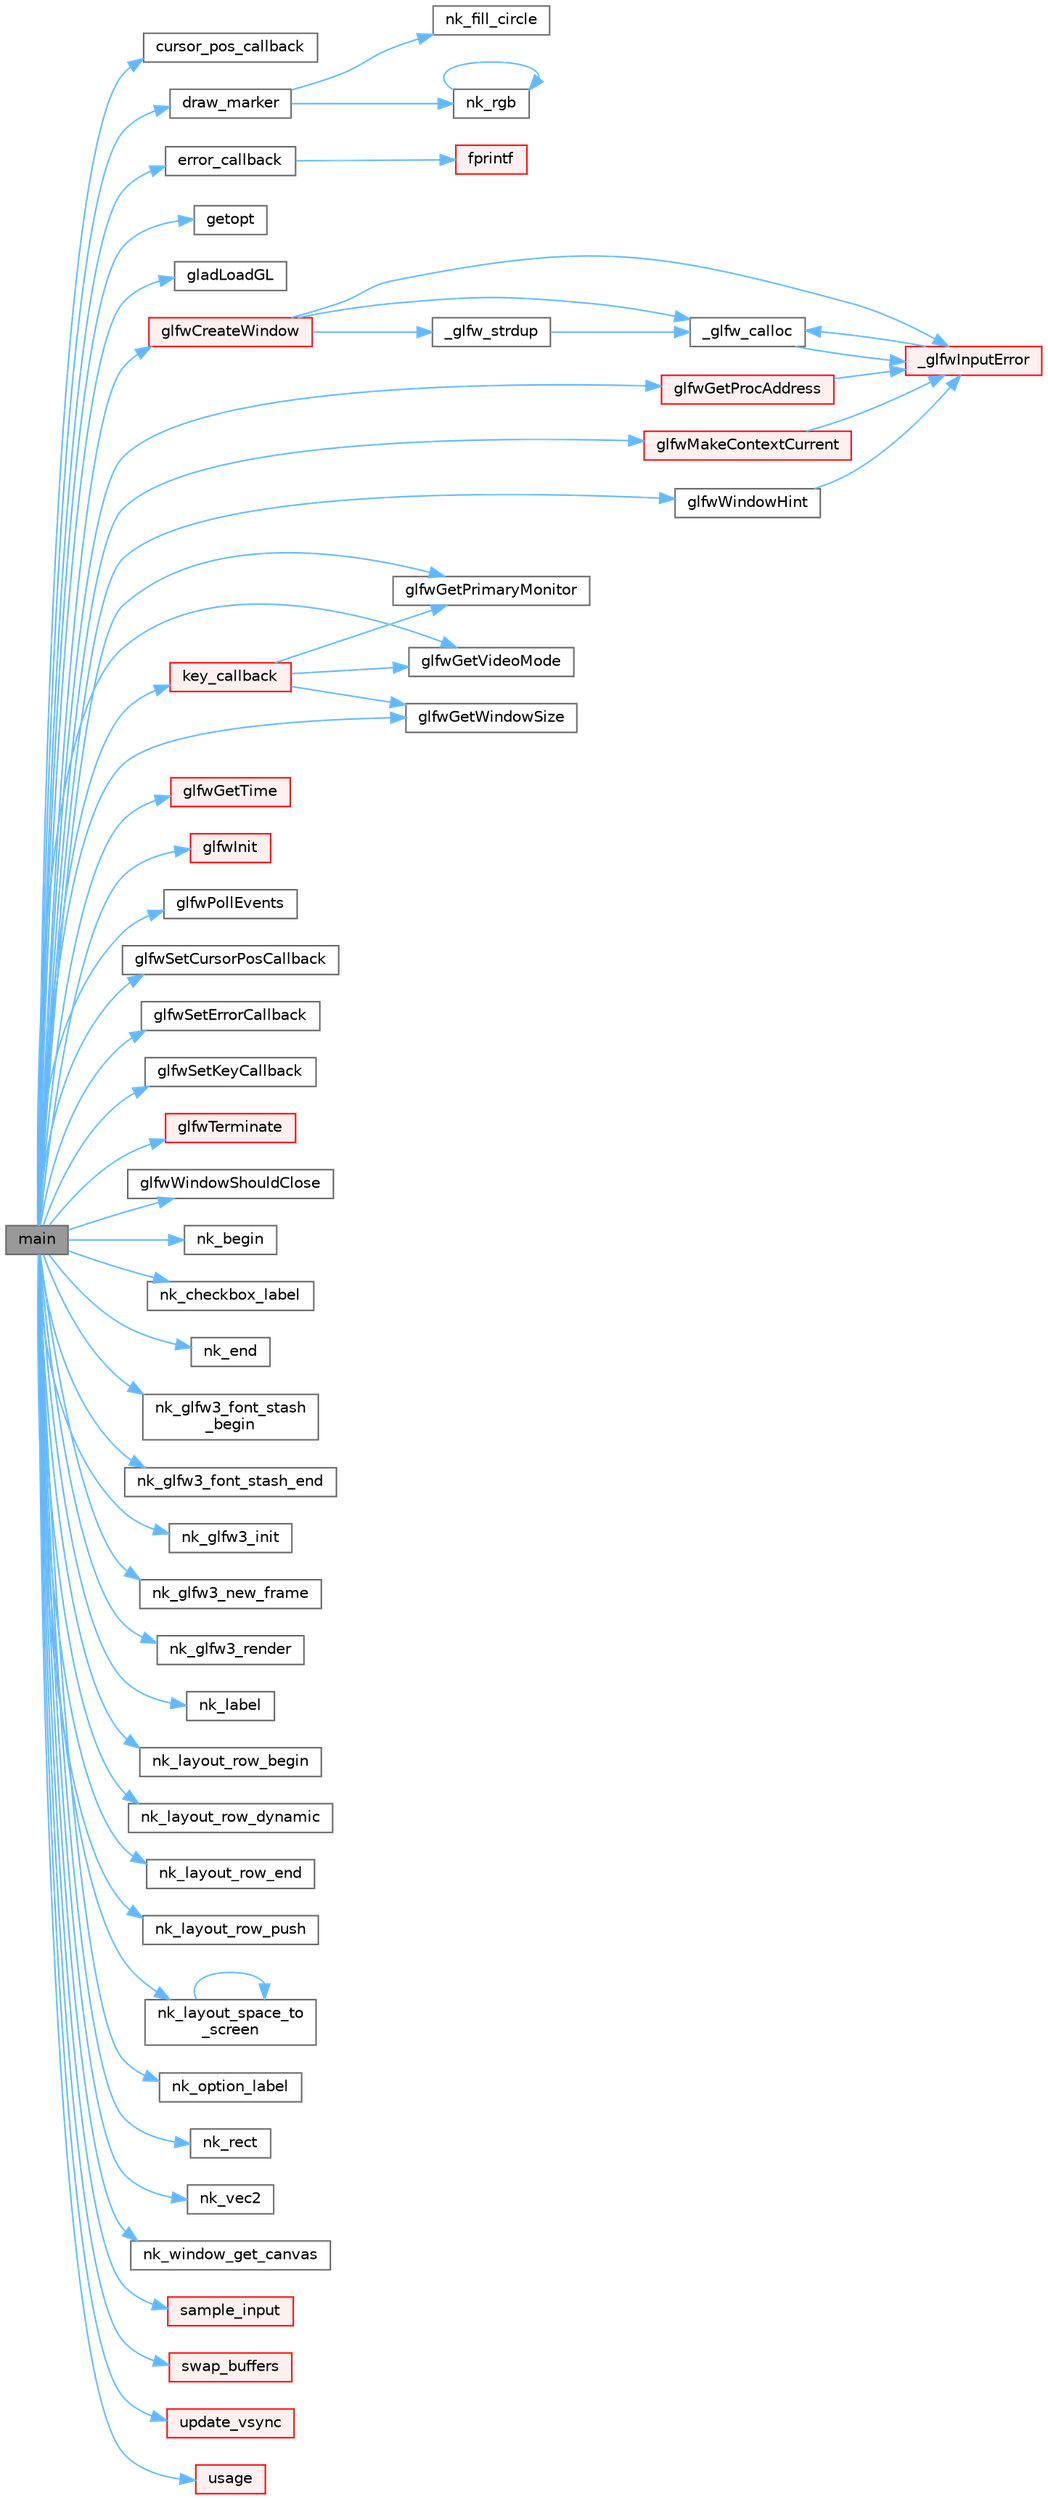 digraph "main"
{
 // LATEX_PDF_SIZE
  bgcolor="transparent";
  edge [fontname=Helvetica,fontsize=10,labelfontname=Helvetica,labelfontsize=10];
  node [fontname=Helvetica,fontsize=10,shape=box,height=0.2,width=0.4];
  rankdir="LR";
  Node1 [id="Node000001",label="main",height=0.2,width=0.4,color="gray40", fillcolor="grey60", style="filled", fontcolor="black",tooltip=" "];
  Node1 -> Node2 [id="edge1_Node000001_Node000002",color="steelblue1",style="solid",tooltip=" "];
  Node2 [id="Node000002",label="cursor_pos_callback",height=0.2,width=0.4,color="grey40", fillcolor="white", style="filled",URL="$inputlag_8c.html#ab9a970cff09c5a4031b814242706b4f6",tooltip=" "];
  Node1 -> Node3 [id="edge2_Node000001_Node000003",color="steelblue1",style="solid",tooltip=" "];
  Node3 [id="Node000003",label="draw_marker",height=0.2,width=0.4,color="grey40", fillcolor="white", style="filled",URL="$inputlag_8c.html#a79522ec801ca347aa80a4093099cf5f7",tooltip=" "];
  Node3 -> Node4 [id="edge3_Node000003_Node000004",color="steelblue1",style="solid",tooltip=" "];
  Node4 [id="Node000004",label="nk_fill_circle",height=0.2,width=0.4,color="grey40", fillcolor="white", style="filled",URL="$nuklear_8h.html#ae0cfbd590eb690b6e18403e5d3d86795",tooltip=" "];
  Node3 -> Node5 [id="edge4_Node000003_Node000005",color="steelblue1",style="solid",tooltip=" "];
  Node5 [id="Node000005",label="nk_rgb",height=0.2,width=0.4,color="grey40", fillcolor="white", style="filled",URL="$nuklear_8h.html#a0624ae1d6500b0a2941274f1a99d144d",tooltip=" "];
  Node5 -> Node5 [id="edge5_Node000005_Node000005",color="steelblue1",style="solid",tooltip=" "];
  Node1 -> Node6 [id="edge6_Node000001_Node000006",color="steelblue1",style="solid",tooltip=" "];
  Node6 [id="Node000006",label="error_callback",height=0.2,width=0.4,color="grey40", fillcolor="white", style="filled",URL="$heightmap_8c.html#a6e6d1771a9242858811be0a3569838fa",tooltip=" "];
  Node6 -> Node7 [id="edge7_Node000006_Node000007",color="steelblue1",style="solid",tooltip=" "];
  Node7 [id="Node000007",label="fprintf",height=0.2,width=0.4,color="red", fillcolor="#FFF0F0", style="filled",URL="$printf_8h.html#a9f315126362cae9675de1642105e631e",tooltip=" "];
  Node1 -> Node40 [id="edge8_Node000001_Node000040",color="steelblue1",style="solid",tooltip=" "];
  Node40 [id="Node000040",label="getopt",height=0.2,width=0.4,color="grey40", fillcolor="white", style="filled",URL="$getopt_8c.html#a5ffa4c677fc71cecd94f140ef9db624c",tooltip=" "];
  Node1 -> Node41 [id="edge9_Node000001_Node000041",color="steelblue1",style="solid",tooltip=" "];
  Node41 [id="Node000041",label="gladLoadGL",height=0.2,width=0.4,color="grey40", fillcolor="white", style="filled",URL="$gl_8h.html#a7994567e82772589f6e507f74300bac0",tooltip=" "];
  Node1 -> Node42 [id="edge10_Node000001_Node000042",color="steelblue1",style="solid",tooltip=" "];
  Node42 [id="Node000042",label="glfwCreateWindow",height=0.2,width=0.4,color="red", fillcolor="#FFF0F0", style="filled",URL="$group__window.html#gaaccd00fafe81e2db94e8cdf55721e055",tooltip="Creates a window and its associated context."];
  Node42 -> Node43 [id="edge11_Node000042_Node000043",color="steelblue1",style="solid",tooltip=" "];
  Node43 [id="Node000043",label="_glfw_calloc",height=0.2,width=0.4,color="grey40", fillcolor="white", style="filled",URL="$glfw_2src_2init_8c.html#a88a6e01ef5c1245a6d2a5e62b02e5678",tooltip=" "];
  Node43 -> Node44 [id="edge12_Node000043_Node000044",color="steelblue1",style="solid",tooltip=" "];
  Node44 [id="Node000044",label="_glfwInputError",height=0.2,width=0.4,color="red", fillcolor="#FFF0F0", style="filled",URL="$glfw_2src_2init_8c.html#a3287b282ec57a4a89127ae51f49f10f5",tooltip=" "];
  Node44 -> Node43 [id="edge13_Node000044_Node000043",color="steelblue1",style="solid",tooltip=" "];
  Node42 -> Node49 [id="edge14_Node000042_Node000049",color="steelblue1",style="solid",tooltip=" "];
  Node49 [id="Node000049",label="_glfw_strdup",height=0.2,width=0.4,color="grey40", fillcolor="white", style="filled",URL="$glfw_2src_2init_8c.html#af725e1f466a710a1fc590ff3726f1151",tooltip=" "];
  Node49 -> Node43 [id="edge15_Node000049_Node000043",color="steelblue1",style="solid",tooltip=" "];
  Node42 -> Node44 [id="edge16_Node000042_Node000044",color="steelblue1",style="solid",tooltip=" "];
  Node1 -> Node54 [id="edge17_Node000001_Node000054",color="steelblue1",style="solid",tooltip=" "];
  Node54 [id="Node000054",label="glfwGetPrimaryMonitor",height=0.2,width=0.4,color="grey40", fillcolor="white", style="filled",URL="$group__monitor.html#ga34befff4f9f0fae09dd8de6fb0eb4f3e",tooltip="Returns the primary monitor."];
  Node1 -> Node55 [id="edge18_Node000001_Node000055",color="steelblue1",style="solid",tooltip=" "];
  Node55 [id="Node000055",label="glfwGetProcAddress",height=0.2,width=0.4,color="red", fillcolor="#FFF0F0", style="filled",URL="$group__context.html#ga0e8af175218929615c16e74938c10f2a",tooltip="Returns the address of the specified function for the current context."];
  Node55 -> Node44 [id="edge19_Node000055_Node000044",color="steelblue1",style="solid",tooltip=" "];
  Node1 -> Node56 [id="edge20_Node000001_Node000056",color="steelblue1",style="solid",tooltip=" "];
  Node56 [id="Node000056",label="glfwGetTime",height=0.2,width=0.4,color="red", fillcolor="#FFF0F0", style="filled",URL="$group__input.html#ga03d4a1039b8662c71eeb40beea8cb622",tooltip="Returns the GLFW time."];
  Node1 -> Node59 [id="edge21_Node000001_Node000059",color="steelblue1",style="solid",tooltip=" "];
  Node59 [id="Node000059",label="glfwGetVideoMode",height=0.2,width=0.4,color="grey40", fillcolor="white", style="filled",URL="$group__monitor.html#ga21f7f60de4f4d0fa360c7ad159b75c9e",tooltip="Returns the current mode of the specified monitor."];
  Node1 -> Node60 [id="edge22_Node000001_Node000060",color="steelblue1",style="solid",tooltip=" "];
  Node60 [id="Node000060",label="glfwGetWindowSize",height=0.2,width=0.4,color="grey40", fillcolor="white", style="filled",URL="$group__window.html#ga7feb769ebb3f3d21579b5a3fb07be76e",tooltip="Retrieves the size of the content area of the specified window."];
  Node1 -> Node61 [id="edge23_Node000001_Node000061",color="steelblue1",style="solid",tooltip=" "];
  Node61 [id="Node000061",label="glfwInit",height=0.2,width=0.4,color="red", fillcolor="#FFF0F0", style="filled",URL="$group__init.html#gab41771f0215a2e0afb4cf1cf98082d40",tooltip="Initializes the GLFW library."];
  Node1 -> Node53 [id="edge24_Node000001_Node000053",color="steelblue1",style="solid",tooltip=" "];
  Node53 [id="Node000053",label="glfwMakeContextCurrent",height=0.2,width=0.4,color="red", fillcolor="#FFF0F0", style="filled",URL="$group__context.html#gafd76c93e15ec8b0b90506a9936a46185",tooltip="Makes the context of the specified window current for the calling thread."];
  Node53 -> Node44 [id="edge25_Node000053_Node000044",color="steelblue1",style="solid",tooltip=" "];
  Node1 -> Node209 [id="edge26_Node000001_Node000209",color="steelblue1",style="solid",tooltip=" "];
  Node209 [id="Node000209",label="glfwPollEvents",height=0.2,width=0.4,color="grey40", fillcolor="white", style="filled",URL="$group__window.html#ga872d16e4c77f58c0436f356255920cfc",tooltip="Processes all pending events."];
  Node1 -> Node210 [id="edge27_Node000001_Node000210",color="steelblue1",style="solid",tooltip=" "];
  Node210 [id="Node000210",label="glfwSetCursorPosCallback",height=0.2,width=0.4,color="grey40", fillcolor="white", style="filled",URL="$group__input.html#ga74124d0eff27040fd10e4df9e17d129c",tooltip="Sets the cursor position callback."];
  Node1 -> Node211 [id="edge28_Node000001_Node000211",color="steelblue1",style="solid",tooltip=" "];
  Node211 [id="Node000211",label="glfwSetErrorCallback",height=0.2,width=0.4,color="grey40", fillcolor="white", style="filled",URL="$group__init.html#ga746e2757d069eaea423349aca6ae097a",tooltip="Sets the error callback."];
  Node1 -> Node212 [id="edge29_Node000001_Node000212",color="steelblue1",style="solid",tooltip=" "];
  Node212 [id="Node000212",label="glfwSetKeyCallback",height=0.2,width=0.4,color="grey40", fillcolor="white", style="filled",URL="$group__input.html#gaa4cbcb81b939b8800e44cea971ddae47",tooltip="Sets the key callback."];
  Node1 -> Node213 [id="edge30_Node000001_Node000213",color="steelblue1",style="solid",tooltip=" "];
  Node213 [id="Node000213",label="glfwTerminate",height=0.2,width=0.4,color="red", fillcolor="#FFF0F0", style="filled",URL="$group__init.html#gafd90e6fd4819ea9e22e5e739519a6504",tooltip="Terminates the GLFW library."];
  Node1 -> Node214 [id="edge31_Node000001_Node000214",color="steelblue1",style="solid",tooltip=" "];
  Node214 [id="Node000214",label="glfwWindowHint",height=0.2,width=0.4,color="grey40", fillcolor="white", style="filled",URL="$group__window.html#ga69c40728499720bef8a49aa925ea0efa",tooltip="Sets the specified window hint to the desired value."];
  Node214 -> Node44 [id="edge32_Node000214_Node000044",color="steelblue1",style="solid",tooltip=" "];
  Node1 -> Node215 [id="edge33_Node000001_Node000215",color="steelblue1",style="solid",tooltip=" "];
  Node215 [id="Node000215",label="glfwWindowShouldClose",height=0.2,width=0.4,color="grey40", fillcolor="white", style="filled",URL="$group__window.html#gaa6162f67dfa38b8beda2fea623649332",tooltip="Checks the close flag of the specified window."];
  Node1 -> Node216 [id="edge34_Node000001_Node000216",color="steelblue1",style="solid",tooltip=" "];
  Node216 [id="Node000216",label="key_callback",height=0.2,width=0.4,color="red", fillcolor="#FFF0F0", style="filled",URL="$boing_8c.html#a286930f4e8ede059b83ff6eafa2ff718",tooltip=" "];
  Node216 -> Node54 [id="edge35_Node000216_Node000054",color="steelblue1",style="solid",tooltip=" "];
  Node216 -> Node59 [id="edge36_Node000216_Node000059",color="steelblue1",style="solid",tooltip=" "];
  Node216 -> Node60 [id="edge37_Node000216_Node000060",color="steelblue1",style="solid",tooltip=" "];
  Node1 -> Node220 [id="edge38_Node000001_Node000220",color="steelblue1",style="solid",tooltip=" "];
  Node220 [id="Node000220",label="nk_begin",height=0.2,width=0.4,color="grey40", fillcolor="white", style="filled",URL="$nuklear_8h.html#a321e62b21505a6329ab3fc5fda073dfb",tooltip=" "];
  Node1 -> Node221 [id="edge39_Node000001_Node000221",color="steelblue1",style="solid",tooltip=" "];
  Node221 [id="Node000221",label="nk_checkbox_label",height=0.2,width=0.4,color="grey40", fillcolor="white", style="filled",URL="$nuklear_8h.html#a59790990e5bc4dc513cab748448f68b4",tooltip=" "];
  Node1 -> Node222 [id="edge40_Node000001_Node000222",color="steelblue1",style="solid",tooltip=" "];
  Node222 [id="Node000222",label="nk_end",height=0.2,width=0.4,color="grey40", fillcolor="white", style="filled",URL="$nuklear_8h.html#ae0ade48c4c8df72456b9d97ab3d195e3",tooltip=" "];
  Node1 -> Node223 [id="edge41_Node000001_Node000223",color="steelblue1",style="solid",tooltip=" "];
  Node223 [id="Node000223",label="nk_glfw3_font_stash\l_begin",height=0.2,width=0.4,color="grey40", fillcolor="white", style="filled",URL="$nuklear__glfw__gl2_8h.html#a844fe26e5dec34926c9d451ebaac395b",tooltip=" "];
  Node1 -> Node224 [id="edge42_Node000001_Node000224",color="steelblue1",style="solid",tooltip=" "];
  Node224 [id="Node000224",label="nk_glfw3_font_stash_end",height=0.2,width=0.4,color="grey40", fillcolor="white", style="filled",URL="$nuklear__glfw__gl2_8h.html#ab57b568cd4096d4b3702284e742241c7",tooltip=" "];
  Node1 -> Node225 [id="edge43_Node000001_Node000225",color="steelblue1",style="solid",tooltip=" "];
  Node225 [id="Node000225",label="nk_glfw3_init",height=0.2,width=0.4,color="grey40", fillcolor="white", style="filled",URL="$nuklear__glfw__gl2_8h.html#ac5c1d9804bbf7ac039f3fca23b2fb684",tooltip=" "];
  Node1 -> Node226 [id="edge44_Node000001_Node000226",color="steelblue1",style="solid",tooltip=" "];
  Node226 [id="Node000226",label="nk_glfw3_new_frame",height=0.2,width=0.4,color="grey40", fillcolor="white", style="filled",URL="$nuklear__glfw__gl2_8h.html#a3209d00d9e620d9232a0c5865399a321",tooltip=" "];
  Node1 -> Node227 [id="edge45_Node000001_Node000227",color="steelblue1",style="solid",tooltip=" "];
  Node227 [id="Node000227",label="nk_glfw3_render",height=0.2,width=0.4,color="grey40", fillcolor="white", style="filled",URL="$nuklear__glfw__gl2_8h.html#a3832962c4af8db2b1d3d406e30c8eac3",tooltip=" "];
  Node1 -> Node228 [id="edge46_Node000001_Node000228",color="steelblue1",style="solid",tooltip=" "];
  Node228 [id="Node000228",label="nk_label",height=0.2,width=0.4,color="grey40", fillcolor="white", style="filled",URL="$nuklear_8h.html#a73291c38de9253ba3c7abf1fa85b6aef",tooltip=" "];
  Node1 -> Node229 [id="edge47_Node000001_Node000229",color="steelblue1",style="solid",tooltip=" "];
  Node229 [id="Node000229",label="nk_layout_row_begin",height=0.2,width=0.4,color="grey40", fillcolor="white", style="filled",URL="$nuklear_8h.html#aa6fa7480529cb74d07dd28c9c26d6549",tooltip=" "];
  Node1 -> Node230 [id="edge48_Node000001_Node000230",color="steelblue1",style="solid",tooltip=" "];
  Node230 [id="Node000230",label="nk_layout_row_dynamic",height=0.2,width=0.4,color="grey40", fillcolor="white", style="filled",URL="$nuklear_8h.html#a76e65dc775c0bd5efaa3c8f38f96823f",tooltip=" "];
  Node1 -> Node231 [id="edge49_Node000001_Node000231",color="steelblue1",style="solid",tooltip=" "];
  Node231 [id="Node000231",label="nk_layout_row_end",height=0.2,width=0.4,color="grey40", fillcolor="white", style="filled",URL="$nuklear_8h.html#a14c7337d52877793ae04968e75f2c21f",tooltip=" "];
  Node1 -> Node232 [id="edge50_Node000001_Node000232",color="steelblue1",style="solid",tooltip=" "];
  Node232 [id="Node000232",label="nk_layout_row_push",height=0.2,width=0.4,color="grey40", fillcolor="white", style="filled",URL="$nuklear_8h.html#ab6fb149f7829d6c5f7361c93f26066aa",tooltip=" "];
  Node1 -> Node233 [id="edge51_Node000001_Node000233",color="steelblue1",style="solid",tooltip=" "];
  Node233 [id="Node000233",label="nk_layout_space_to\l_screen",height=0.2,width=0.4,color="grey40", fillcolor="white", style="filled",URL="$nuklear_8h.html#a2977d8713feb43cbc7cc673b03333221",tooltip=" "];
  Node233 -> Node233 [id="edge52_Node000233_Node000233",color="steelblue1",style="solid",tooltip=" "];
  Node1 -> Node234 [id="edge53_Node000001_Node000234",color="steelblue1",style="solid",tooltip=" "];
  Node234 [id="Node000234",label="nk_option_label",height=0.2,width=0.4,color="grey40", fillcolor="white", style="filled",URL="$nuklear_8h.html#a63d5b3edd4315c2d2fec189f6a852114",tooltip=" "];
  Node1 -> Node235 [id="edge54_Node000001_Node000235",color="steelblue1",style="solid",tooltip=" "];
  Node235 [id="Node000235",label="nk_rect",height=0.2,width=0.4,color="grey40", fillcolor="white", style="filled",URL="$nuklear_8h.html#aedba0cd2ec170c1f95f3396953982bc1",tooltip=" "];
  Node1 -> Node236 [id="edge55_Node000001_Node000236",color="steelblue1",style="solid",tooltip=" "];
  Node236 [id="Node000236",label="nk_vec2",height=0.2,width=0.4,color="grey40", fillcolor="white", style="filled",URL="$nuklear_8h.html#a941b2f79e575807bdd0e4b6aef1fb19f",tooltip=" "];
  Node1 -> Node237 [id="edge56_Node000001_Node000237",color="steelblue1",style="solid",tooltip=" "];
  Node237 [id="Node000237",label="nk_window_get_canvas",height=0.2,width=0.4,color="grey40", fillcolor="white", style="filled",URL="$nuklear_8h.html#a77a6630f817a684b41eccc03d64671d1",tooltip=" "];
  Node1 -> Node238 [id="edge57_Node000001_Node000238",color="steelblue1",style="solid",tooltip=" "];
  Node238 [id="Node000238",label="sample_input",height=0.2,width=0.4,color="red", fillcolor="#FFF0F0", style="filled",URL="$inputlag_8c.html#a4ccf9666cab68ad57d54c8a84ff5d1a3",tooltip=" "];
  Node1 -> Node240 [id="edge58_Node000001_Node000240",color="steelblue1",style="solid",tooltip=" "];
  Node240 [id="Node000240",label="swap_buffers",height=0.2,width=0.4,color="red", fillcolor="#FFF0F0", style="filled",URL="$inputlag_8c.html#addbdd11cdc743a25fdd3d21d0fbeec18",tooltip=" "];
  Node1 -> Node242 [id="edge59_Node000001_Node000242",color="steelblue1",style="solid",tooltip=" "];
  Node242 [id="Node000242",label="update_vsync",height=0.2,width=0.4,color="red", fillcolor="#FFF0F0", style="filled",URL="$inputlag_8c.html#ad5903057f648a45f3164f87ea5fcb566",tooltip=" "];
  Node1 -> Node244 [id="edge60_Node000001_Node000244",color="steelblue1",style="solid",tooltip=" "];
  Node244 [id="Node000244",label="usage",height=0.2,width=0.4,color="red", fillcolor="#FFF0F0", style="filled",URL="$inputlag_8c.html#ae8605e2b78cd4a81b6c6b5c30cb7366a",tooltip=" "];
}
